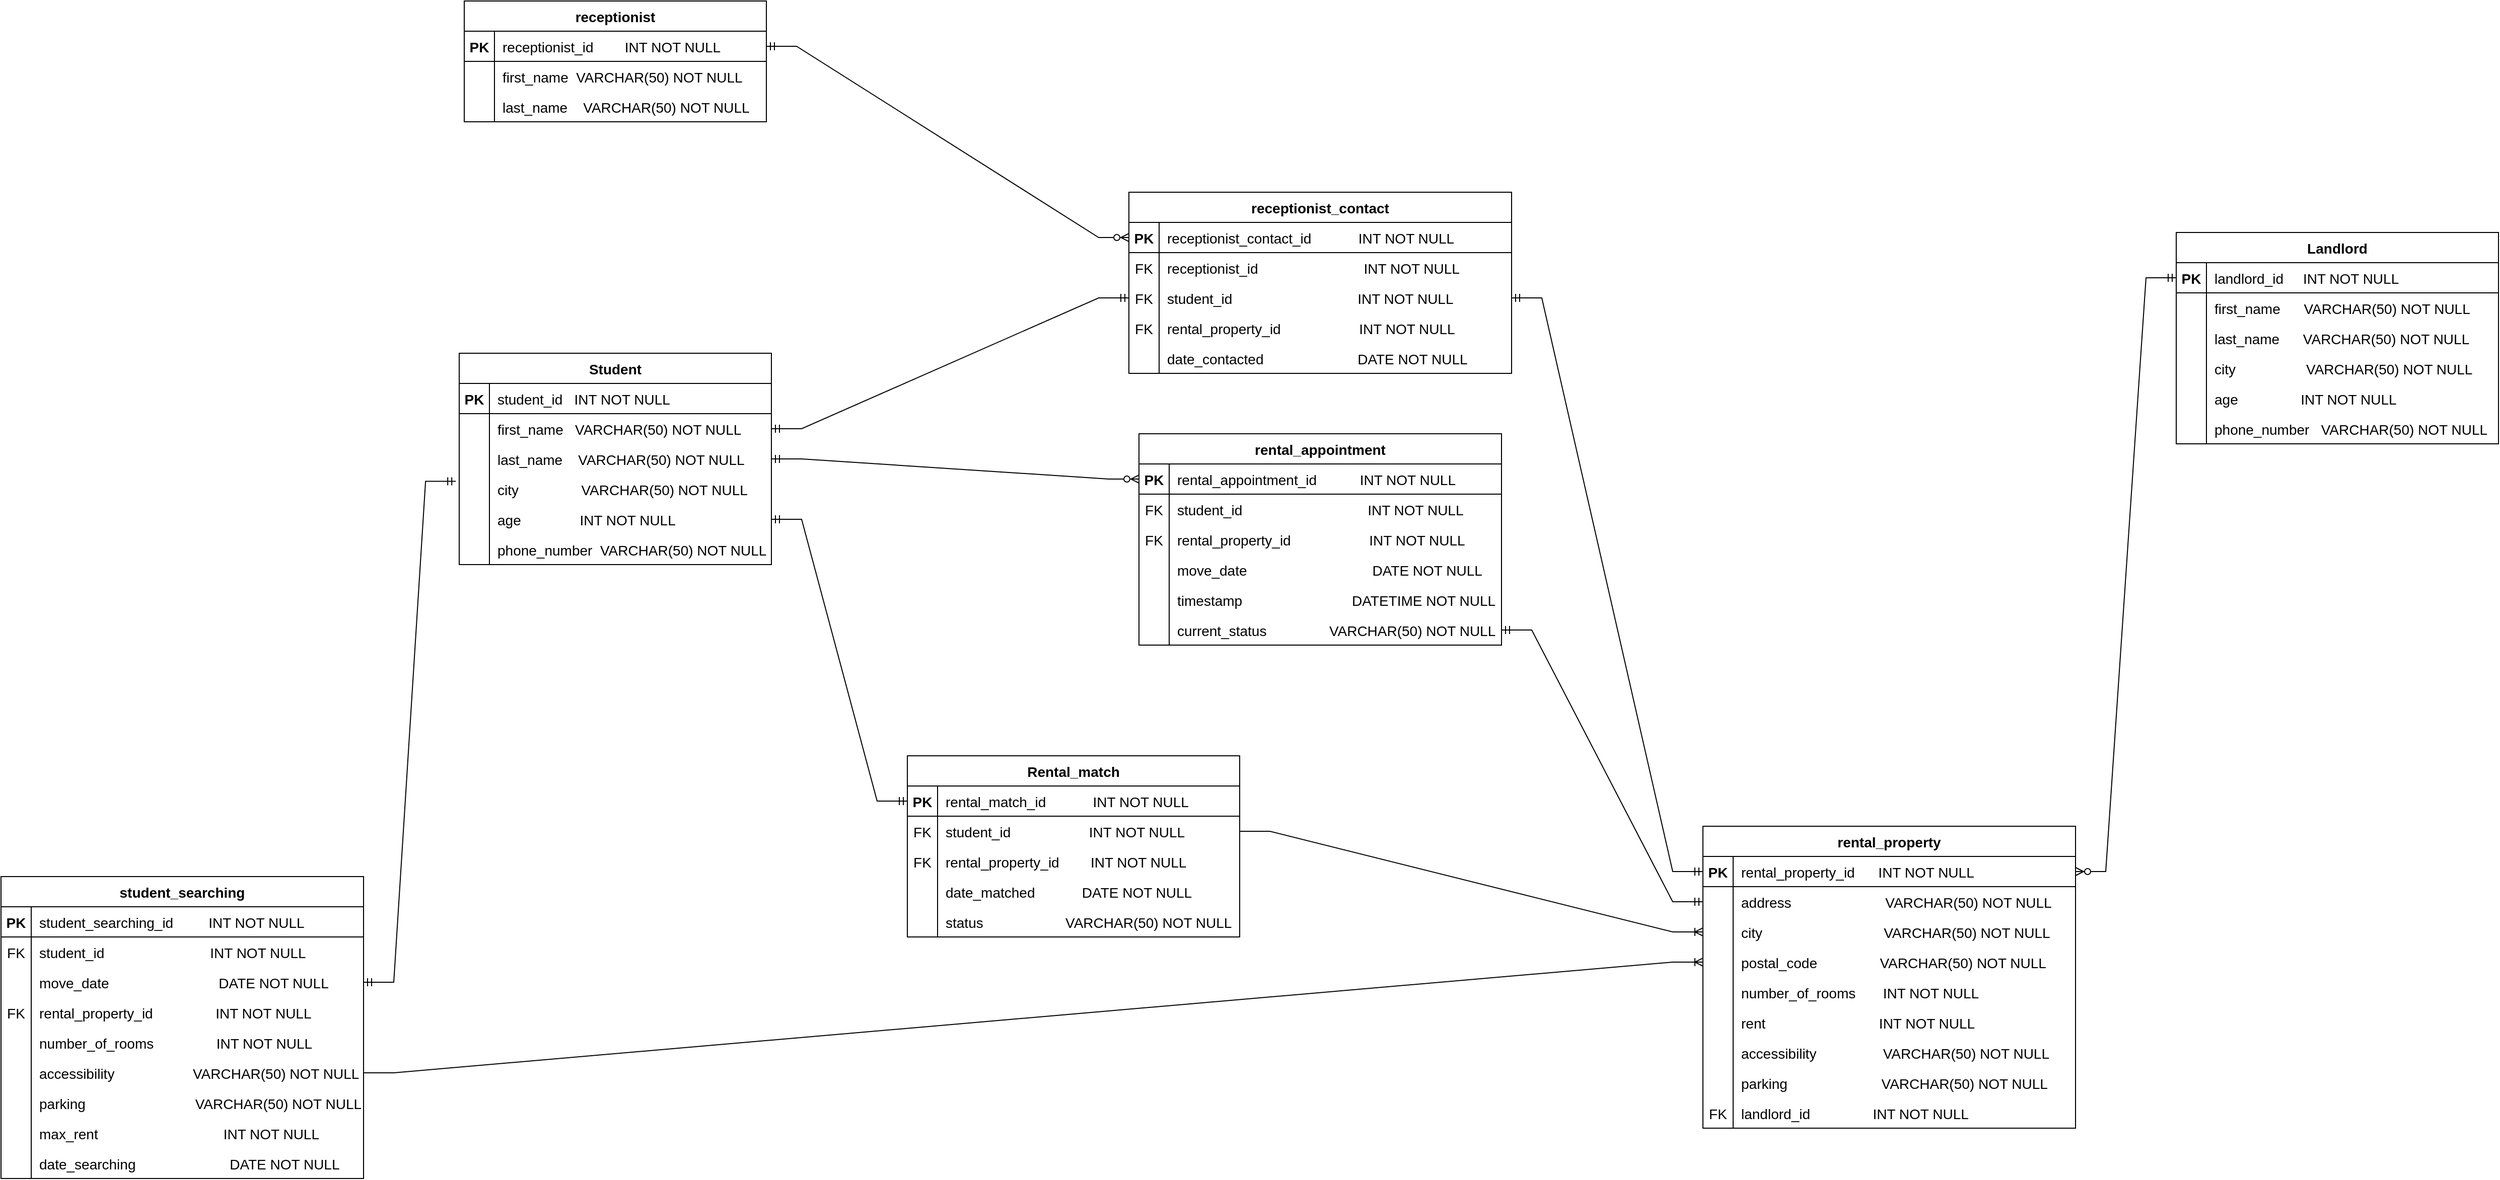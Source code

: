 <mxfile version="20.6.0" type="github">
  <diagram id="fzFdkP5ZeFTCwG1FxZoy" name="Page-1">
    <mxGraphModel dx="2883" dy="646" grid="1" gridSize="10" guides="1" tooltips="1" connect="1" arrows="1" fold="1" page="1" pageScale="1" pageWidth="850" pageHeight="1100" math="0" shadow="0">
      <root>
        <mxCell id="0" />
        <mxCell id="1" parent="0" />
        <mxCell id="blNqjm5hQIWUAVkp0L84-167" value="Student" style="shape=table;startSize=30;container=1;collapsible=1;childLayout=tableLayout;fixedRows=1;rowLines=0;fontStyle=1;align=center;resizeLast=1;fontSize=14;" parent="1" vertex="1">
          <mxGeometry x="-425" y="360" width="310" height="210" as="geometry" />
        </mxCell>
        <mxCell id="blNqjm5hQIWUAVkp0L84-168" value="" style="shape=tableRow;horizontal=0;startSize=0;swimlaneHead=0;swimlaneBody=0;fillColor=none;collapsible=0;dropTarget=0;points=[[0,0.5],[1,0.5]];portConstraint=eastwest;top=0;left=0;right=0;bottom=1;fontSize=14;" parent="blNqjm5hQIWUAVkp0L84-167" vertex="1">
          <mxGeometry y="30" width="310" height="30" as="geometry" />
        </mxCell>
        <mxCell id="blNqjm5hQIWUAVkp0L84-169" value="PK" style="shape=partialRectangle;connectable=0;fillColor=none;top=0;left=0;bottom=0;right=0;fontStyle=1;overflow=hidden;fontSize=14;" parent="blNqjm5hQIWUAVkp0L84-168" vertex="1">
          <mxGeometry width="30" height="30" as="geometry">
            <mxRectangle width="30" height="30" as="alternateBounds" />
          </mxGeometry>
        </mxCell>
        <mxCell id="blNqjm5hQIWUAVkp0L84-170" value="student_id   INT NOT NULL" style="shape=partialRectangle;connectable=0;fillColor=none;top=0;left=0;bottom=0;right=0;align=left;spacingLeft=6;fontStyle=0;overflow=hidden;fontSize=14;" parent="blNqjm5hQIWUAVkp0L84-168" vertex="1">
          <mxGeometry x="30" width="280" height="30" as="geometry">
            <mxRectangle width="280" height="30" as="alternateBounds" />
          </mxGeometry>
        </mxCell>
        <mxCell id="blNqjm5hQIWUAVkp0L84-171" value="" style="shape=tableRow;horizontal=0;startSize=0;swimlaneHead=0;swimlaneBody=0;fillColor=none;collapsible=0;dropTarget=0;points=[[0,0.5],[1,0.5]];portConstraint=eastwest;top=0;left=0;right=0;bottom=0;fontSize=14;" parent="blNqjm5hQIWUAVkp0L84-167" vertex="1">
          <mxGeometry y="60" width="310" height="30" as="geometry" />
        </mxCell>
        <mxCell id="blNqjm5hQIWUAVkp0L84-172" value="" style="shape=partialRectangle;connectable=0;fillColor=none;top=0;left=0;bottom=0;right=0;editable=1;overflow=hidden;fontSize=14;" parent="blNqjm5hQIWUAVkp0L84-171" vertex="1">
          <mxGeometry width="30" height="30" as="geometry">
            <mxRectangle width="30" height="30" as="alternateBounds" />
          </mxGeometry>
        </mxCell>
        <mxCell id="blNqjm5hQIWUAVkp0L84-173" value="first_name   VARCHAR(50) NOT NULL" style="shape=partialRectangle;connectable=0;fillColor=none;top=0;left=0;bottom=0;right=0;align=left;spacingLeft=6;overflow=hidden;fontSize=14;" parent="blNqjm5hQIWUAVkp0L84-171" vertex="1">
          <mxGeometry x="30" width="280" height="30" as="geometry">
            <mxRectangle width="280" height="30" as="alternateBounds" />
          </mxGeometry>
        </mxCell>
        <mxCell id="blNqjm5hQIWUAVkp0L84-174" value="" style="shape=tableRow;horizontal=0;startSize=0;swimlaneHead=0;swimlaneBody=0;fillColor=none;collapsible=0;dropTarget=0;points=[[0,0.5],[1,0.5]];portConstraint=eastwest;top=0;left=0;right=0;bottom=0;fontSize=14;" parent="blNqjm5hQIWUAVkp0L84-167" vertex="1">
          <mxGeometry y="90" width="310" height="30" as="geometry" />
        </mxCell>
        <mxCell id="blNqjm5hQIWUAVkp0L84-175" value="" style="shape=partialRectangle;connectable=0;fillColor=none;top=0;left=0;bottom=0;right=0;editable=1;overflow=hidden;fontSize=14;" parent="blNqjm5hQIWUAVkp0L84-174" vertex="1">
          <mxGeometry width="30" height="30" as="geometry">
            <mxRectangle width="30" height="30" as="alternateBounds" />
          </mxGeometry>
        </mxCell>
        <mxCell id="blNqjm5hQIWUAVkp0L84-176" value="last_name    VARCHAR(50) NOT NULL" style="shape=partialRectangle;connectable=0;fillColor=none;top=0;left=0;bottom=0;right=0;align=left;spacingLeft=6;overflow=hidden;fontSize=14;" parent="blNqjm5hQIWUAVkp0L84-174" vertex="1">
          <mxGeometry x="30" width="280" height="30" as="geometry">
            <mxRectangle width="280" height="30" as="alternateBounds" />
          </mxGeometry>
        </mxCell>
        <mxCell id="blNqjm5hQIWUAVkp0L84-177" value="" style="shape=tableRow;horizontal=0;startSize=0;swimlaneHead=0;swimlaneBody=0;fillColor=none;collapsible=0;dropTarget=0;points=[[0,0.5],[1,0.5]];portConstraint=eastwest;top=0;left=0;right=0;bottom=0;fontSize=14;" parent="blNqjm5hQIWUAVkp0L84-167" vertex="1">
          <mxGeometry y="120" width="310" height="30" as="geometry" />
        </mxCell>
        <mxCell id="blNqjm5hQIWUAVkp0L84-178" value="" style="shape=partialRectangle;connectable=0;fillColor=none;top=0;left=0;bottom=0;right=0;editable=1;overflow=hidden;fontSize=14;" parent="blNqjm5hQIWUAVkp0L84-177" vertex="1">
          <mxGeometry width="30" height="30" as="geometry">
            <mxRectangle width="30" height="30" as="alternateBounds" />
          </mxGeometry>
        </mxCell>
        <mxCell id="blNqjm5hQIWUAVkp0L84-179" value="city                VARCHAR(50) NOT NULL" style="shape=partialRectangle;connectable=0;fillColor=none;top=0;left=0;bottom=0;right=0;align=left;spacingLeft=6;overflow=hidden;fontSize=14;" parent="blNqjm5hQIWUAVkp0L84-177" vertex="1">
          <mxGeometry x="30" width="280" height="30" as="geometry">
            <mxRectangle width="280" height="30" as="alternateBounds" />
          </mxGeometry>
        </mxCell>
        <mxCell id="blNqjm5hQIWUAVkp0L84-180" value="" style="shape=tableRow;horizontal=0;startSize=0;swimlaneHead=0;swimlaneBody=0;fillColor=none;collapsible=0;dropTarget=0;points=[[0,0.5],[1,0.5]];portConstraint=eastwest;top=0;left=0;right=0;bottom=0;fontSize=14;" parent="blNqjm5hQIWUAVkp0L84-167" vertex="1">
          <mxGeometry y="150" width="310" height="30" as="geometry" />
        </mxCell>
        <mxCell id="blNqjm5hQIWUAVkp0L84-181" value="" style="shape=partialRectangle;connectable=0;fillColor=none;top=0;left=0;bottom=0;right=0;editable=1;overflow=hidden;fontSize=14;" parent="blNqjm5hQIWUAVkp0L84-180" vertex="1">
          <mxGeometry width="30" height="30" as="geometry">
            <mxRectangle width="30" height="30" as="alternateBounds" />
          </mxGeometry>
        </mxCell>
        <mxCell id="blNqjm5hQIWUAVkp0L84-182" value="age               INT NOT NULL" style="shape=partialRectangle;connectable=0;fillColor=none;top=0;left=0;bottom=0;right=0;align=left;spacingLeft=6;overflow=hidden;fontSize=14;" parent="blNqjm5hQIWUAVkp0L84-180" vertex="1">
          <mxGeometry x="30" width="280" height="30" as="geometry">
            <mxRectangle width="280" height="30" as="alternateBounds" />
          </mxGeometry>
        </mxCell>
        <mxCell id="blNqjm5hQIWUAVkp0L84-183" value="" style="shape=tableRow;horizontal=0;startSize=0;swimlaneHead=0;swimlaneBody=0;fillColor=none;collapsible=0;dropTarget=0;points=[[0,0.5],[1,0.5]];portConstraint=eastwest;top=0;left=0;right=0;bottom=0;fontSize=14;" parent="blNqjm5hQIWUAVkp0L84-167" vertex="1">
          <mxGeometry y="180" width="310" height="30" as="geometry" />
        </mxCell>
        <mxCell id="blNqjm5hQIWUAVkp0L84-184" value="" style="shape=partialRectangle;connectable=0;fillColor=none;top=0;left=0;bottom=0;right=0;editable=1;overflow=hidden;fontSize=14;" parent="blNqjm5hQIWUAVkp0L84-183" vertex="1">
          <mxGeometry width="30" height="30" as="geometry">
            <mxRectangle width="30" height="30" as="alternateBounds" />
          </mxGeometry>
        </mxCell>
        <mxCell id="blNqjm5hQIWUAVkp0L84-185" value="phone_number  VARCHAR(50) NOT NULL" style="shape=partialRectangle;connectable=0;fillColor=none;top=0;left=0;bottom=0;right=0;align=left;spacingLeft=6;overflow=hidden;fontSize=14;" parent="blNqjm5hQIWUAVkp0L84-183" vertex="1">
          <mxGeometry x="30" width="280" height="30" as="geometry">
            <mxRectangle width="280" height="30" as="alternateBounds" />
          </mxGeometry>
        </mxCell>
        <mxCell id="blNqjm5hQIWUAVkp0L84-186" value="Landlord" style="shape=table;startSize=30;container=1;collapsible=1;childLayout=tableLayout;fixedRows=1;rowLines=0;fontStyle=1;align=center;resizeLast=1;fontSize=14;" parent="1" vertex="1">
          <mxGeometry x="1280" y="240" width="320" height="210" as="geometry" />
        </mxCell>
        <mxCell id="blNqjm5hQIWUAVkp0L84-187" value="" style="shape=tableRow;horizontal=0;startSize=0;swimlaneHead=0;swimlaneBody=0;fillColor=none;collapsible=0;dropTarget=0;points=[[0,0.5],[1,0.5]];portConstraint=eastwest;top=0;left=0;right=0;bottom=1;fontSize=14;" parent="blNqjm5hQIWUAVkp0L84-186" vertex="1">
          <mxGeometry y="30" width="320" height="30" as="geometry" />
        </mxCell>
        <mxCell id="blNqjm5hQIWUAVkp0L84-188" value="PK" style="shape=partialRectangle;connectable=0;fillColor=none;top=0;left=0;bottom=0;right=0;fontStyle=1;overflow=hidden;fontSize=14;" parent="blNqjm5hQIWUAVkp0L84-187" vertex="1">
          <mxGeometry width="30" height="30" as="geometry">
            <mxRectangle width="30" height="30" as="alternateBounds" />
          </mxGeometry>
        </mxCell>
        <mxCell id="blNqjm5hQIWUAVkp0L84-189" value="landlord_id     INT NOT NULL" style="shape=partialRectangle;connectable=0;fillColor=none;top=0;left=0;bottom=0;right=0;align=left;spacingLeft=6;fontStyle=0;overflow=hidden;fontSize=14;" parent="blNqjm5hQIWUAVkp0L84-187" vertex="1">
          <mxGeometry x="30" width="290" height="30" as="geometry">
            <mxRectangle width="290" height="30" as="alternateBounds" />
          </mxGeometry>
        </mxCell>
        <mxCell id="blNqjm5hQIWUAVkp0L84-190" value="" style="shape=tableRow;horizontal=0;startSize=0;swimlaneHead=0;swimlaneBody=0;fillColor=none;collapsible=0;dropTarget=0;points=[[0,0.5],[1,0.5]];portConstraint=eastwest;top=0;left=0;right=0;bottom=0;fontSize=14;" parent="blNqjm5hQIWUAVkp0L84-186" vertex="1">
          <mxGeometry y="60" width="320" height="30" as="geometry" />
        </mxCell>
        <mxCell id="blNqjm5hQIWUAVkp0L84-191" value="" style="shape=partialRectangle;connectable=0;fillColor=none;top=0;left=0;bottom=0;right=0;editable=1;overflow=hidden;fontSize=14;" parent="blNqjm5hQIWUAVkp0L84-190" vertex="1">
          <mxGeometry width="30" height="30" as="geometry">
            <mxRectangle width="30" height="30" as="alternateBounds" />
          </mxGeometry>
        </mxCell>
        <mxCell id="blNqjm5hQIWUAVkp0L84-192" value="first_name      VARCHAR(50) NOT NULL" style="shape=partialRectangle;connectable=0;fillColor=none;top=0;left=0;bottom=0;right=0;align=left;spacingLeft=6;overflow=hidden;fontSize=14;" parent="blNqjm5hQIWUAVkp0L84-190" vertex="1">
          <mxGeometry x="30" width="290" height="30" as="geometry">
            <mxRectangle width="290" height="30" as="alternateBounds" />
          </mxGeometry>
        </mxCell>
        <mxCell id="blNqjm5hQIWUAVkp0L84-193" value="" style="shape=tableRow;horizontal=0;startSize=0;swimlaneHead=0;swimlaneBody=0;fillColor=none;collapsible=0;dropTarget=0;points=[[0,0.5],[1,0.5]];portConstraint=eastwest;top=0;left=0;right=0;bottom=0;fontSize=14;" parent="blNqjm5hQIWUAVkp0L84-186" vertex="1">
          <mxGeometry y="90" width="320" height="30" as="geometry" />
        </mxCell>
        <mxCell id="blNqjm5hQIWUAVkp0L84-194" value="" style="shape=partialRectangle;connectable=0;fillColor=none;top=0;left=0;bottom=0;right=0;editable=1;overflow=hidden;fontSize=14;" parent="blNqjm5hQIWUAVkp0L84-193" vertex="1">
          <mxGeometry width="30" height="30" as="geometry">
            <mxRectangle width="30" height="30" as="alternateBounds" />
          </mxGeometry>
        </mxCell>
        <mxCell id="blNqjm5hQIWUAVkp0L84-195" value="last_name      VARCHAR(50) NOT NULL" style="shape=partialRectangle;connectable=0;fillColor=none;top=0;left=0;bottom=0;right=0;align=left;spacingLeft=6;overflow=hidden;fontSize=14;" parent="blNqjm5hQIWUAVkp0L84-193" vertex="1">
          <mxGeometry x="30" width="290" height="30" as="geometry">
            <mxRectangle width="290" height="30" as="alternateBounds" />
          </mxGeometry>
        </mxCell>
        <mxCell id="blNqjm5hQIWUAVkp0L84-196" value="" style="shape=tableRow;horizontal=0;startSize=0;swimlaneHead=0;swimlaneBody=0;fillColor=none;collapsible=0;dropTarget=0;points=[[0,0.5],[1,0.5]];portConstraint=eastwest;top=0;left=0;right=0;bottom=0;fontSize=14;" parent="blNqjm5hQIWUAVkp0L84-186" vertex="1">
          <mxGeometry y="120" width="320" height="30" as="geometry" />
        </mxCell>
        <mxCell id="blNqjm5hQIWUAVkp0L84-197" value="" style="shape=partialRectangle;connectable=0;fillColor=none;top=0;left=0;bottom=0;right=0;editable=1;overflow=hidden;fontSize=14;" parent="blNqjm5hQIWUAVkp0L84-196" vertex="1">
          <mxGeometry width="30" height="30" as="geometry">
            <mxRectangle width="30" height="30" as="alternateBounds" />
          </mxGeometry>
        </mxCell>
        <mxCell id="blNqjm5hQIWUAVkp0L84-198" value="city                  VARCHAR(50) NOT NULL" style="shape=partialRectangle;connectable=0;fillColor=none;top=0;left=0;bottom=0;right=0;align=left;spacingLeft=6;overflow=hidden;fontSize=14;" parent="blNqjm5hQIWUAVkp0L84-196" vertex="1">
          <mxGeometry x="30" width="290" height="30" as="geometry">
            <mxRectangle width="290" height="30" as="alternateBounds" />
          </mxGeometry>
        </mxCell>
        <mxCell id="blNqjm5hQIWUAVkp0L84-199" value="" style="shape=tableRow;horizontal=0;startSize=0;swimlaneHead=0;swimlaneBody=0;fillColor=none;collapsible=0;dropTarget=0;points=[[0,0.5],[1,0.5]];portConstraint=eastwest;top=0;left=0;right=0;bottom=0;fontSize=14;" parent="blNqjm5hQIWUAVkp0L84-186" vertex="1">
          <mxGeometry y="150" width="320" height="30" as="geometry" />
        </mxCell>
        <mxCell id="blNqjm5hQIWUAVkp0L84-200" value="" style="shape=partialRectangle;connectable=0;fillColor=none;top=0;left=0;bottom=0;right=0;editable=1;overflow=hidden;fontSize=14;" parent="blNqjm5hQIWUAVkp0L84-199" vertex="1">
          <mxGeometry width="30" height="30" as="geometry">
            <mxRectangle width="30" height="30" as="alternateBounds" />
          </mxGeometry>
        </mxCell>
        <mxCell id="blNqjm5hQIWUAVkp0L84-201" value="age                INT NOT NULL" style="shape=partialRectangle;connectable=0;fillColor=none;top=0;left=0;bottom=0;right=0;align=left;spacingLeft=6;overflow=hidden;fontSize=14;" parent="blNqjm5hQIWUAVkp0L84-199" vertex="1">
          <mxGeometry x="30" width="290" height="30" as="geometry">
            <mxRectangle width="290" height="30" as="alternateBounds" />
          </mxGeometry>
        </mxCell>
        <mxCell id="blNqjm5hQIWUAVkp0L84-202" value="" style="shape=tableRow;horizontal=0;startSize=0;swimlaneHead=0;swimlaneBody=0;fillColor=none;collapsible=0;dropTarget=0;points=[[0,0.5],[1,0.5]];portConstraint=eastwest;top=0;left=0;right=0;bottom=0;fontSize=14;" parent="blNqjm5hQIWUAVkp0L84-186" vertex="1">
          <mxGeometry y="180" width="320" height="30" as="geometry" />
        </mxCell>
        <mxCell id="blNqjm5hQIWUAVkp0L84-203" value="" style="shape=partialRectangle;connectable=0;fillColor=none;top=0;left=0;bottom=0;right=0;editable=1;overflow=hidden;fontSize=14;" parent="blNqjm5hQIWUAVkp0L84-202" vertex="1">
          <mxGeometry width="30" height="30" as="geometry">
            <mxRectangle width="30" height="30" as="alternateBounds" />
          </mxGeometry>
        </mxCell>
        <mxCell id="blNqjm5hQIWUAVkp0L84-204" value="phone_number   VARCHAR(50) NOT NULL" style="shape=partialRectangle;connectable=0;fillColor=none;top=0;left=0;bottom=0;right=0;align=left;spacingLeft=6;overflow=hidden;fontSize=14;" parent="blNqjm5hQIWUAVkp0L84-202" vertex="1">
          <mxGeometry x="30" width="290" height="30" as="geometry">
            <mxRectangle width="290" height="30" as="alternateBounds" />
          </mxGeometry>
        </mxCell>
        <mxCell id="blNqjm5hQIWUAVkp0L84-205" value="rental_property" style="shape=table;startSize=30;container=1;collapsible=1;childLayout=tableLayout;fixedRows=1;rowLines=0;fontStyle=1;align=center;resizeLast=1;fontSize=14;" parent="1" vertex="1">
          <mxGeometry x="810" y="830" width="370" height="300" as="geometry" />
        </mxCell>
        <mxCell id="blNqjm5hQIWUAVkp0L84-206" value="" style="shape=tableRow;horizontal=0;startSize=0;swimlaneHead=0;swimlaneBody=0;fillColor=none;collapsible=0;dropTarget=0;points=[[0,0.5],[1,0.5]];portConstraint=eastwest;top=0;left=0;right=0;bottom=1;fontSize=14;" parent="blNqjm5hQIWUAVkp0L84-205" vertex="1">
          <mxGeometry y="30" width="370" height="30" as="geometry" />
        </mxCell>
        <mxCell id="blNqjm5hQIWUAVkp0L84-207" value="PK" style="shape=partialRectangle;connectable=0;fillColor=none;top=0;left=0;bottom=0;right=0;fontStyle=1;overflow=hidden;fontSize=14;" parent="blNqjm5hQIWUAVkp0L84-206" vertex="1">
          <mxGeometry width="30" height="30" as="geometry">
            <mxRectangle width="30" height="30" as="alternateBounds" />
          </mxGeometry>
        </mxCell>
        <mxCell id="blNqjm5hQIWUAVkp0L84-208" value="rental_property_id      INT NOT NULL" style="shape=partialRectangle;connectable=0;fillColor=none;top=0;left=0;bottom=0;right=0;align=left;spacingLeft=6;fontStyle=0;overflow=hidden;fontSize=14;" parent="blNqjm5hQIWUAVkp0L84-206" vertex="1">
          <mxGeometry x="30" width="340" height="30" as="geometry">
            <mxRectangle width="340" height="30" as="alternateBounds" />
          </mxGeometry>
        </mxCell>
        <mxCell id="blNqjm5hQIWUAVkp0L84-209" value="" style="shape=tableRow;horizontal=0;startSize=0;swimlaneHead=0;swimlaneBody=0;fillColor=none;collapsible=0;dropTarget=0;points=[[0,0.5],[1,0.5]];portConstraint=eastwest;top=0;left=0;right=0;bottom=0;fontSize=14;" parent="blNqjm5hQIWUAVkp0L84-205" vertex="1">
          <mxGeometry y="60" width="370" height="30" as="geometry" />
        </mxCell>
        <mxCell id="blNqjm5hQIWUAVkp0L84-210" value="" style="shape=partialRectangle;connectable=0;fillColor=none;top=0;left=0;bottom=0;right=0;editable=1;overflow=hidden;fontSize=14;" parent="blNqjm5hQIWUAVkp0L84-209" vertex="1">
          <mxGeometry width="30" height="30" as="geometry">
            <mxRectangle width="30" height="30" as="alternateBounds" />
          </mxGeometry>
        </mxCell>
        <mxCell id="blNqjm5hQIWUAVkp0L84-211" value="address                        VARCHAR(50) NOT NULL" style="shape=partialRectangle;connectable=0;fillColor=none;top=0;left=0;bottom=0;right=0;align=left;spacingLeft=6;overflow=hidden;fontSize=14;" parent="blNqjm5hQIWUAVkp0L84-209" vertex="1">
          <mxGeometry x="30" width="340" height="30" as="geometry">
            <mxRectangle width="340" height="30" as="alternateBounds" />
          </mxGeometry>
        </mxCell>
        <mxCell id="blNqjm5hQIWUAVkp0L84-212" value="" style="shape=tableRow;horizontal=0;startSize=0;swimlaneHead=0;swimlaneBody=0;fillColor=none;collapsible=0;dropTarget=0;points=[[0,0.5],[1,0.5]];portConstraint=eastwest;top=0;left=0;right=0;bottom=0;fontSize=14;" parent="blNqjm5hQIWUAVkp0L84-205" vertex="1">
          <mxGeometry y="90" width="370" height="30" as="geometry" />
        </mxCell>
        <mxCell id="blNqjm5hQIWUAVkp0L84-213" value="" style="shape=partialRectangle;connectable=0;fillColor=none;top=0;left=0;bottom=0;right=0;editable=1;overflow=hidden;fontSize=14;" parent="blNqjm5hQIWUAVkp0L84-212" vertex="1">
          <mxGeometry width="30" height="30" as="geometry">
            <mxRectangle width="30" height="30" as="alternateBounds" />
          </mxGeometry>
        </mxCell>
        <mxCell id="blNqjm5hQIWUAVkp0L84-214" value="city                               VARCHAR(50) NOT NULL" style="shape=partialRectangle;connectable=0;fillColor=none;top=0;left=0;bottom=0;right=0;align=left;spacingLeft=6;overflow=hidden;fontSize=14;" parent="blNqjm5hQIWUAVkp0L84-212" vertex="1">
          <mxGeometry x="30" width="340" height="30" as="geometry">
            <mxRectangle width="340" height="30" as="alternateBounds" />
          </mxGeometry>
        </mxCell>
        <mxCell id="blNqjm5hQIWUAVkp0L84-215" value="" style="shape=tableRow;horizontal=0;startSize=0;swimlaneHead=0;swimlaneBody=0;fillColor=none;collapsible=0;dropTarget=0;points=[[0,0.5],[1,0.5]];portConstraint=eastwest;top=0;left=0;right=0;bottom=0;fontSize=14;" parent="blNqjm5hQIWUAVkp0L84-205" vertex="1">
          <mxGeometry y="120" width="370" height="30" as="geometry" />
        </mxCell>
        <mxCell id="blNqjm5hQIWUAVkp0L84-216" value="" style="shape=partialRectangle;connectable=0;fillColor=none;top=0;left=0;bottom=0;right=0;editable=1;overflow=hidden;fontSize=14;" parent="blNqjm5hQIWUAVkp0L84-215" vertex="1">
          <mxGeometry width="30" height="30" as="geometry">
            <mxRectangle width="30" height="30" as="alternateBounds" />
          </mxGeometry>
        </mxCell>
        <mxCell id="blNqjm5hQIWUAVkp0L84-217" value="postal_code                VARCHAR(50) NOT NULL" style="shape=partialRectangle;connectable=0;fillColor=none;top=0;left=0;bottom=0;right=0;align=left;spacingLeft=6;overflow=hidden;fontSize=14;" parent="blNqjm5hQIWUAVkp0L84-215" vertex="1">
          <mxGeometry x="30" width="340" height="30" as="geometry">
            <mxRectangle width="340" height="30" as="alternateBounds" />
          </mxGeometry>
        </mxCell>
        <mxCell id="blNqjm5hQIWUAVkp0L84-218" value="" style="shape=tableRow;horizontal=0;startSize=0;swimlaneHead=0;swimlaneBody=0;fillColor=none;collapsible=0;dropTarget=0;points=[[0,0.5],[1,0.5]];portConstraint=eastwest;top=0;left=0;right=0;bottom=0;fontSize=14;" parent="blNqjm5hQIWUAVkp0L84-205" vertex="1">
          <mxGeometry y="150" width="370" height="30" as="geometry" />
        </mxCell>
        <mxCell id="blNqjm5hQIWUAVkp0L84-219" value="" style="shape=partialRectangle;connectable=0;fillColor=none;top=0;left=0;bottom=0;right=0;editable=1;overflow=hidden;fontSize=14;" parent="blNqjm5hQIWUAVkp0L84-218" vertex="1">
          <mxGeometry width="30" height="30" as="geometry">
            <mxRectangle width="30" height="30" as="alternateBounds" />
          </mxGeometry>
        </mxCell>
        <mxCell id="blNqjm5hQIWUAVkp0L84-220" value="number_of_rooms       INT NOT NULL" style="shape=partialRectangle;connectable=0;fillColor=none;top=0;left=0;bottom=0;right=0;align=left;spacingLeft=6;overflow=hidden;fontSize=14;" parent="blNqjm5hQIWUAVkp0L84-218" vertex="1">
          <mxGeometry x="30" width="340" height="30" as="geometry">
            <mxRectangle width="340" height="30" as="alternateBounds" />
          </mxGeometry>
        </mxCell>
        <mxCell id="blNqjm5hQIWUAVkp0L84-221" value="" style="shape=tableRow;horizontal=0;startSize=0;swimlaneHead=0;swimlaneBody=0;fillColor=none;collapsible=0;dropTarget=0;points=[[0,0.5],[1,0.5]];portConstraint=eastwest;top=0;left=0;right=0;bottom=0;fontSize=14;" parent="blNqjm5hQIWUAVkp0L84-205" vertex="1">
          <mxGeometry y="180" width="370" height="30" as="geometry" />
        </mxCell>
        <mxCell id="blNqjm5hQIWUAVkp0L84-222" value="" style="shape=partialRectangle;connectable=0;fillColor=none;top=0;left=0;bottom=0;right=0;editable=1;overflow=hidden;fontSize=14;" parent="blNqjm5hQIWUAVkp0L84-221" vertex="1">
          <mxGeometry width="30" height="30" as="geometry">
            <mxRectangle width="30" height="30" as="alternateBounds" />
          </mxGeometry>
        </mxCell>
        <mxCell id="blNqjm5hQIWUAVkp0L84-223" value="rent                             INT NOT NULL" style="shape=partialRectangle;connectable=0;fillColor=none;top=0;left=0;bottom=0;right=0;align=left;spacingLeft=6;overflow=hidden;fontSize=14;" parent="blNqjm5hQIWUAVkp0L84-221" vertex="1">
          <mxGeometry x="30" width="340" height="30" as="geometry">
            <mxRectangle width="340" height="30" as="alternateBounds" />
          </mxGeometry>
        </mxCell>
        <mxCell id="blNqjm5hQIWUAVkp0L84-224" value="" style="shape=tableRow;horizontal=0;startSize=0;swimlaneHead=0;swimlaneBody=0;fillColor=none;collapsible=0;dropTarget=0;points=[[0,0.5],[1,0.5]];portConstraint=eastwest;top=0;left=0;right=0;bottom=0;fontSize=14;" parent="blNqjm5hQIWUAVkp0L84-205" vertex="1">
          <mxGeometry y="210" width="370" height="30" as="geometry" />
        </mxCell>
        <mxCell id="blNqjm5hQIWUAVkp0L84-225" value="" style="shape=partialRectangle;connectable=0;fillColor=none;top=0;left=0;bottom=0;right=0;editable=1;overflow=hidden;fontSize=14;" parent="blNqjm5hQIWUAVkp0L84-224" vertex="1">
          <mxGeometry width="30" height="30" as="geometry">
            <mxRectangle width="30" height="30" as="alternateBounds" />
          </mxGeometry>
        </mxCell>
        <mxCell id="blNqjm5hQIWUAVkp0L84-226" value="accessibility                 VARCHAR(50) NOT NULL" style="shape=partialRectangle;connectable=0;fillColor=none;top=0;left=0;bottom=0;right=0;align=left;spacingLeft=6;overflow=hidden;fontSize=14;" parent="blNqjm5hQIWUAVkp0L84-224" vertex="1">
          <mxGeometry x="30" width="340" height="30" as="geometry">
            <mxRectangle width="340" height="30" as="alternateBounds" />
          </mxGeometry>
        </mxCell>
        <mxCell id="blNqjm5hQIWUAVkp0L84-227" value="" style="shape=tableRow;horizontal=0;startSize=0;swimlaneHead=0;swimlaneBody=0;fillColor=none;collapsible=0;dropTarget=0;points=[[0,0.5],[1,0.5]];portConstraint=eastwest;top=0;left=0;right=0;bottom=0;fontSize=14;" parent="blNqjm5hQIWUAVkp0L84-205" vertex="1">
          <mxGeometry y="240" width="370" height="30" as="geometry" />
        </mxCell>
        <mxCell id="blNqjm5hQIWUAVkp0L84-228" value="" style="shape=partialRectangle;connectable=0;fillColor=none;top=0;left=0;bottom=0;right=0;editable=1;overflow=hidden;fontSize=14;" parent="blNqjm5hQIWUAVkp0L84-227" vertex="1">
          <mxGeometry width="30" height="30" as="geometry">
            <mxRectangle width="30" height="30" as="alternateBounds" />
          </mxGeometry>
        </mxCell>
        <mxCell id="blNqjm5hQIWUAVkp0L84-229" value="parking                        VARCHAR(50) NOT NULL" style="shape=partialRectangle;connectable=0;fillColor=none;top=0;left=0;bottom=0;right=0;align=left;spacingLeft=6;overflow=hidden;fontSize=14;" parent="blNqjm5hQIWUAVkp0L84-227" vertex="1">
          <mxGeometry x="30" width="340" height="30" as="geometry">
            <mxRectangle width="340" height="30" as="alternateBounds" />
          </mxGeometry>
        </mxCell>
        <mxCell id="blNqjm5hQIWUAVkp0L84-230" value="" style="shape=tableRow;horizontal=0;startSize=0;swimlaneHead=0;swimlaneBody=0;fillColor=none;collapsible=0;dropTarget=0;points=[[0,0.5],[1,0.5]];portConstraint=eastwest;top=0;left=0;right=0;bottom=0;fontSize=14;" parent="blNqjm5hQIWUAVkp0L84-205" vertex="1">
          <mxGeometry y="270" width="370" height="30" as="geometry" />
        </mxCell>
        <mxCell id="blNqjm5hQIWUAVkp0L84-231" value="FK" style="shape=partialRectangle;connectable=0;fillColor=none;top=0;left=0;bottom=0;right=0;editable=1;overflow=hidden;fontSize=14;" parent="blNqjm5hQIWUAVkp0L84-230" vertex="1">
          <mxGeometry width="30" height="30" as="geometry">
            <mxRectangle width="30" height="30" as="alternateBounds" />
          </mxGeometry>
        </mxCell>
        <mxCell id="blNqjm5hQIWUAVkp0L84-232" value="landlord_id                INT NOT NULL" style="shape=partialRectangle;connectable=0;fillColor=none;top=0;left=0;bottom=0;right=0;align=left;spacingLeft=6;overflow=hidden;fontSize=14;" parent="blNqjm5hQIWUAVkp0L84-230" vertex="1">
          <mxGeometry x="30" width="340" height="30" as="geometry">
            <mxRectangle width="340" height="30" as="alternateBounds" />
          </mxGeometry>
        </mxCell>
        <mxCell id="blNqjm5hQIWUAVkp0L84-233" value="student_searching" style="shape=table;startSize=30;container=1;collapsible=1;childLayout=tableLayout;fixedRows=1;rowLines=0;fontStyle=1;align=center;resizeLast=1;fontSize=14;" parent="1" vertex="1">
          <mxGeometry x="-880" y="880" width="360" height="300" as="geometry" />
        </mxCell>
        <mxCell id="blNqjm5hQIWUAVkp0L84-234" value="" style="shape=tableRow;horizontal=0;startSize=0;swimlaneHead=0;swimlaneBody=0;fillColor=none;collapsible=0;dropTarget=0;points=[[0,0.5],[1,0.5]];portConstraint=eastwest;top=0;left=0;right=0;bottom=1;fontSize=14;" parent="blNqjm5hQIWUAVkp0L84-233" vertex="1">
          <mxGeometry y="30" width="360" height="30" as="geometry" />
        </mxCell>
        <mxCell id="blNqjm5hQIWUAVkp0L84-235" value="PK" style="shape=partialRectangle;connectable=0;fillColor=none;top=0;left=0;bottom=0;right=0;fontStyle=1;overflow=hidden;fontSize=14;" parent="blNqjm5hQIWUAVkp0L84-234" vertex="1">
          <mxGeometry width="30" height="30" as="geometry">
            <mxRectangle width="30" height="30" as="alternateBounds" />
          </mxGeometry>
        </mxCell>
        <mxCell id="blNqjm5hQIWUAVkp0L84-236" value="student_searching_id         INT NOT NULL" style="shape=partialRectangle;connectable=0;fillColor=none;top=0;left=0;bottom=0;right=0;align=left;spacingLeft=6;fontStyle=0;overflow=hidden;fontSize=14;" parent="blNqjm5hQIWUAVkp0L84-234" vertex="1">
          <mxGeometry x="30" width="330" height="30" as="geometry">
            <mxRectangle width="330" height="30" as="alternateBounds" />
          </mxGeometry>
        </mxCell>
        <mxCell id="blNqjm5hQIWUAVkp0L84-237" value="" style="shape=tableRow;horizontal=0;startSize=0;swimlaneHead=0;swimlaneBody=0;fillColor=none;collapsible=0;dropTarget=0;points=[[0,0.5],[1,0.5]];portConstraint=eastwest;top=0;left=0;right=0;bottom=0;fontSize=14;" parent="blNqjm5hQIWUAVkp0L84-233" vertex="1">
          <mxGeometry y="60" width="360" height="30" as="geometry" />
        </mxCell>
        <mxCell id="blNqjm5hQIWUAVkp0L84-238" value="FK" style="shape=partialRectangle;connectable=0;fillColor=none;top=0;left=0;bottom=0;right=0;editable=1;overflow=hidden;fontSize=14;" parent="blNqjm5hQIWUAVkp0L84-237" vertex="1">
          <mxGeometry width="30" height="30" as="geometry">
            <mxRectangle width="30" height="30" as="alternateBounds" />
          </mxGeometry>
        </mxCell>
        <mxCell id="blNqjm5hQIWUAVkp0L84-239" value="student_id                           INT NOT NULL" style="shape=partialRectangle;connectable=0;fillColor=none;top=0;left=0;bottom=0;right=0;align=left;spacingLeft=6;overflow=hidden;fontSize=14;" parent="blNqjm5hQIWUAVkp0L84-237" vertex="1">
          <mxGeometry x="30" width="330" height="30" as="geometry">
            <mxRectangle width="330" height="30" as="alternateBounds" />
          </mxGeometry>
        </mxCell>
        <mxCell id="blNqjm5hQIWUAVkp0L84-240" value="" style="shape=tableRow;horizontal=0;startSize=0;swimlaneHead=0;swimlaneBody=0;fillColor=none;collapsible=0;dropTarget=0;points=[[0,0.5],[1,0.5]];portConstraint=eastwest;top=0;left=0;right=0;bottom=0;fontSize=14;" parent="blNqjm5hQIWUAVkp0L84-233" vertex="1">
          <mxGeometry y="90" width="360" height="30" as="geometry" />
        </mxCell>
        <mxCell id="blNqjm5hQIWUAVkp0L84-241" value="" style="shape=partialRectangle;connectable=0;fillColor=none;top=0;left=0;bottom=0;right=0;editable=1;overflow=hidden;fontSize=14;" parent="blNqjm5hQIWUAVkp0L84-240" vertex="1">
          <mxGeometry width="30" height="30" as="geometry">
            <mxRectangle width="30" height="30" as="alternateBounds" />
          </mxGeometry>
        </mxCell>
        <mxCell id="blNqjm5hQIWUAVkp0L84-242" value="move_date                            DATE NOT NULL" style="shape=partialRectangle;connectable=0;fillColor=none;top=0;left=0;bottom=0;right=0;align=left;spacingLeft=6;overflow=hidden;fontSize=14;" parent="blNqjm5hQIWUAVkp0L84-240" vertex="1">
          <mxGeometry x="30" width="330" height="30" as="geometry">
            <mxRectangle width="330" height="30" as="alternateBounds" />
          </mxGeometry>
        </mxCell>
        <mxCell id="blNqjm5hQIWUAVkp0L84-243" value="" style="shape=tableRow;horizontal=0;startSize=0;swimlaneHead=0;swimlaneBody=0;fillColor=none;collapsible=0;dropTarget=0;points=[[0,0.5],[1,0.5]];portConstraint=eastwest;top=0;left=0;right=0;bottom=0;fontSize=14;" parent="blNqjm5hQIWUAVkp0L84-233" vertex="1">
          <mxGeometry y="120" width="360" height="30" as="geometry" />
        </mxCell>
        <mxCell id="blNqjm5hQIWUAVkp0L84-244" value="FK" style="shape=partialRectangle;connectable=0;fillColor=none;top=0;left=0;bottom=0;right=0;editable=1;overflow=hidden;fontSize=14;" parent="blNqjm5hQIWUAVkp0L84-243" vertex="1">
          <mxGeometry width="30" height="30" as="geometry">
            <mxRectangle width="30" height="30" as="alternateBounds" />
          </mxGeometry>
        </mxCell>
        <mxCell id="blNqjm5hQIWUAVkp0L84-245" value="rental_property_id                INT NOT NULL" style="shape=partialRectangle;connectable=0;fillColor=none;top=0;left=0;bottom=0;right=0;align=left;spacingLeft=6;overflow=hidden;fontSize=14;" parent="blNqjm5hQIWUAVkp0L84-243" vertex="1">
          <mxGeometry x="30" width="330" height="30" as="geometry">
            <mxRectangle width="330" height="30" as="alternateBounds" />
          </mxGeometry>
        </mxCell>
        <mxCell id="blNqjm5hQIWUAVkp0L84-246" value="" style="shape=tableRow;horizontal=0;startSize=0;swimlaneHead=0;swimlaneBody=0;fillColor=none;collapsible=0;dropTarget=0;points=[[0,0.5],[1,0.5]];portConstraint=eastwest;top=0;left=0;right=0;bottom=0;fontSize=14;" parent="blNqjm5hQIWUAVkp0L84-233" vertex="1">
          <mxGeometry y="150" width="360" height="30" as="geometry" />
        </mxCell>
        <mxCell id="blNqjm5hQIWUAVkp0L84-247" value="" style="shape=partialRectangle;connectable=0;fillColor=none;top=0;left=0;bottom=0;right=0;editable=1;overflow=hidden;fontSize=14;" parent="blNqjm5hQIWUAVkp0L84-246" vertex="1">
          <mxGeometry width="30" height="30" as="geometry">
            <mxRectangle width="30" height="30" as="alternateBounds" />
          </mxGeometry>
        </mxCell>
        <mxCell id="blNqjm5hQIWUAVkp0L84-248" value="number_of_rooms                INT NOT NULL" style="shape=partialRectangle;connectable=0;fillColor=none;top=0;left=0;bottom=0;right=0;align=left;spacingLeft=6;overflow=hidden;fontSize=14;" parent="blNqjm5hQIWUAVkp0L84-246" vertex="1">
          <mxGeometry x="30" width="330" height="30" as="geometry">
            <mxRectangle width="330" height="30" as="alternateBounds" />
          </mxGeometry>
        </mxCell>
        <mxCell id="blNqjm5hQIWUAVkp0L84-249" value="" style="shape=tableRow;horizontal=0;startSize=0;swimlaneHead=0;swimlaneBody=0;fillColor=none;collapsible=0;dropTarget=0;points=[[0,0.5],[1,0.5]];portConstraint=eastwest;top=0;left=0;right=0;bottom=0;fontSize=14;" parent="blNqjm5hQIWUAVkp0L84-233" vertex="1">
          <mxGeometry y="180" width="360" height="30" as="geometry" />
        </mxCell>
        <mxCell id="blNqjm5hQIWUAVkp0L84-250" value="" style="shape=partialRectangle;connectable=0;fillColor=none;top=0;left=0;bottom=0;right=0;editable=1;overflow=hidden;fontSize=14;" parent="blNqjm5hQIWUAVkp0L84-249" vertex="1">
          <mxGeometry width="30" height="30" as="geometry">
            <mxRectangle width="30" height="30" as="alternateBounds" />
          </mxGeometry>
        </mxCell>
        <mxCell id="blNqjm5hQIWUAVkp0L84-251" value="accessibility                    VARCHAR(50) NOT NULL" style="shape=partialRectangle;connectable=0;fillColor=none;top=0;left=0;bottom=0;right=0;align=left;spacingLeft=6;overflow=hidden;fontSize=14;" parent="blNqjm5hQIWUAVkp0L84-249" vertex="1">
          <mxGeometry x="30" width="330" height="30" as="geometry">
            <mxRectangle width="330" height="30" as="alternateBounds" />
          </mxGeometry>
        </mxCell>
        <mxCell id="blNqjm5hQIWUAVkp0L84-252" value="" style="shape=tableRow;horizontal=0;startSize=0;swimlaneHead=0;swimlaneBody=0;fillColor=none;collapsible=0;dropTarget=0;points=[[0,0.5],[1,0.5]];portConstraint=eastwest;top=0;left=0;right=0;bottom=0;fontSize=14;" parent="blNqjm5hQIWUAVkp0L84-233" vertex="1">
          <mxGeometry y="210" width="360" height="30" as="geometry" />
        </mxCell>
        <mxCell id="blNqjm5hQIWUAVkp0L84-253" value="" style="shape=partialRectangle;connectable=0;fillColor=none;top=0;left=0;bottom=0;right=0;editable=1;overflow=hidden;fontSize=14;" parent="blNqjm5hQIWUAVkp0L84-252" vertex="1">
          <mxGeometry width="30" height="30" as="geometry">
            <mxRectangle width="30" height="30" as="alternateBounds" />
          </mxGeometry>
        </mxCell>
        <mxCell id="blNqjm5hQIWUAVkp0L84-254" value="parking                            VARCHAR(50) NOT NULL" style="shape=partialRectangle;connectable=0;fillColor=none;top=0;left=0;bottom=0;right=0;align=left;spacingLeft=6;overflow=hidden;fontSize=14;" parent="blNqjm5hQIWUAVkp0L84-252" vertex="1">
          <mxGeometry x="30" width="330" height="30" as="geometry">
            <mxRectangle width="330" height="30" as="alternateBounds" />
          </mxGeometry>
        </mxCell>
        <mxCell id="blNqjm5hQIWUAVkp0L84-255" value="" style="shape=tableRow;horizontal=0;startSize=0;swimlaneHead=0;swimlaneBody=0;fillColor=none;collapsible=0;dropTarget=0;points=[[0,0.5],[1,0.5]];portConstraint=eastwest;top=0;left=0;right=0;bottom=0;fontSize=14;" parent="blNqjm5hQIWUAVkp0L84-233" vertex="1">
          <mxGeometry y="240" width="360" height="30" as="geometry" />
        </mxCell>
        <mxCell id="blNqjm5hQIWUAVkp0L84-256" value="" style="shape=partialRectangle;connectable=0;fillColor=none;top=0;left=0;bottom=0;right=0;editable=1;overflow=hidden;fontSize=14;" parent="blNqjm5hQIWUAVkp0L84-255" vertex="1">
          <mxGeometry width="30" height="30" as="geometry">
            <mxRectangle width="30" height="30" as="alternateBounds" />
          </mxGeometry>
        </mxCell>
        <mxCell id="blNqjm5hQIWUAVkp0L84-257" value="max_rent                                INT NOT NULL" style="shape=partialRectangle;connectable=0;fillColor=none;top=0;left=0;bottom=0;right=0;align=left;spacingLeft=6;overflow=hidden;fontSize=14;" parent="blNqjm5hQIWUAVkp0L84-255" vertex="1">
          <mxGeometry x="30" width="330" height="30" as="geometry">
            <mxRectangle width="330" height="30" as="alternateBounds" />
          </mxGeometry>
        </mxCell>
        <mxCell id="blNqjm5hQIWUAVkp0L84-258" value="" style="shape=tableRow;horizontal=0;startSize=0;swimlaneHead=0;swimlaneBody=0;fillColor=none;collapsible=0;dropTarget=0;points=[[0,0.5],[1,0.5]];portConstraint=eastwest;top=0;left=0;right=0;bottom=0;fontSize=14;" parent="blNqjm5hQIWUAVkp0L84-233" vertex="1">
          <mxGeometry y="270" width="360" height="30" as="geometry" />
        </mxCell>
        <mxCell id="blNqjm5hQIWUAVkp0L84-259" value="" style="shape=partialRectangle;connectable=0;fillColor=none;top=0;left=0;bottom=0;right=0;editable=1;overflow=hidden;fontSize=14;" parent="blNqjm5hQIWUAVkp0L84-258" vertex="1">
          <mxGeometry width="30" height="30" as="geometry">
            <mxRectangle width="30" height="30" as="alternateBounds" />
          </mxGeometry>
        </mxCell>
        <mxCell id="blNqjm5hQIWUAVkp0L84-260" value="date_searching                        DATE NOT NULL" style="shape=partialRectangle;connectable=0;fillColor=none;top=0;left=0;bottom=0;right=0;align=left;spacingLeft=6;overflow=hidden;fontSize=14;" parent="blNqjm5hQIWUAVkp0L84-258" vertex="1">
          <mxGeometry x="30" width="330" height="30" as="geometry">
            <mxRectangle width="330" height="30" as="alternateBounds" />
          </mxGeometry>
        </mxCell>
        <mxCell id="blNqjm5hQIWUAVkp0L84-261" value="rental_appointment" style="shape=table;startSize=30;container=1;collapsible=1;childLayout=tableLayout;fixedRows=1;rowLines=0;fontStyle=1;align=center;resizeLast=1;fontSize=14;" parent="1" vertex="1">
          <mxGeometry x="250" y="440" width="360" height="210" as="geometry" />
        </mxCell>
        <mxCell id="blNqjm5hQIWUAVkp0L84-262" value="" style="shape=tableRow;horizontal=0;startSize=0;swimlaneHead=0;swimlaneBody=0;fillColor=none;collapsible=0;dropTarget=0;points=[[0,0.5],[1,0.5]];portConstraint=eastwest;top=0;left=0;right=0;bottom=1;fontSize=14;" parent="blNqjm5hQIWUAVkp0L84-261" vertex="1">
          <mxGeometry y="30" width="360" height="30" as="geometry" />
        </mxCell>
        <mxCell id="blNqjm5hQIWUAVkp0L84-263" value="PK" style="shape=partialRectangle;connectable=0;fillColor=none;top=0;left=0;bottom=0;right=0;fontStyle=1;overflow=hidden;fontSize=14;" parent="blNqjm5hQIWUAVkp0L84-262" vertex="1">
          <mxGeometry width="30" height="30" as="geometry">
            <mxRectangle width="30" height="30" as="alternateBounds" />
          </mxGeometry>
        </mxCell>
        <mxCell id="blNqjm5hQIWUAVkp0L84-264" value="rental_appointment_id           INT NOT NULL" style="shape=partialRectangle;connectable=0;fillColor=none;top=0;left=0;bottom=0;right=0;align=left;spacingLeft=6;fontStyle=0;overflow=hidden;fontSize=14;" parent="blNqjm5hQIWUAVkp0L84-262" vertex="1">
          <mxGeometry x="30" width="330" height="30" as="geometry">
            <mxRectangle width="330" height="30" as="alternateBounds" />
          </mxGeometry>
        </mxCell>
        <mxCell id="blNqjm5hQIWUAVkp0L84-265" value="" style="shape=tableRow;horizontal=0;startSize=0;swimlaneHead=0;swimlaneBody=0;fillColor=none;collapsible=0;dropTarget=0;points=[[0,0.5],[1,0.5]];portConstraint=eastwest;top=0;left=0;right=0;bottom=0;fontSize=14;" parent="blNqjm5hQIWUAVkp0L84-261" vertex="1">
          <mxGeometry y="60" width="360" height="30" as="geometry" />
        </mxCell>
        <mxCell id="blNqjm5hQIWUAVkp0L84-266" value="FK" style="shape=partialRectangle;connectable=0;fillColor=none;top=0;left=0;bottom=0;right=0;editable=1;overflow=hidden;fontSize=14;" parent="blNqjm5hQIWUAVkp0L84-265" vertex="1">
          <mxGeometry width="30" height="30" as="geometry">
            <mxRectangle width="30" height="30" as="alternateBounds" />
          </mxGeometry>
        </mxCell>
        <mxCell id="blNqjm5hQIWUAVkp0L84-267" value="student_id                                INT NOT NULL" style="shape=partialRectangle;connectable=0;fillColor=none;top=0;left=0;bottom=0;right=0;align=left;spacingLeft=6;overflow=hidden;fontSize=14;" parent="blNqjm5hQIWUAVkp0L84-265" vertex="1">
          <mxGeometry x="30" width="330" height="30" as="geometry">
            <mxRectangle width="330" height="30" as="alternateBounds" />
          </mxGeometry>
        </mxCell>
        <mxCell id="blNqjm5hQIWUAVkp0L84-268" value="" style="shape=tableRow;horizontal=0;startSize=0;swimlaneHead=0;swimlaneBody=0;fillColor=none;collapsible=0;dropTarget=0;points=[[0,0.5],[1,0.5]];portConstraint=eastwest;top=0;left=0;right=0;bottom=0;fontSize=14;" parent="blNqjm5hQIWUAVkp0L84-261" vertex="1">
          <mxGeometry y="90" width="360" height="30" as="geometry" />
        </mxCell>
        <mxCell id="blNqjm5hQIWUAVkp0L84-269" value="FK" style="shape=partialRectangle;connectable=0;fillColor=none;top=0;left=0;bottom=0;right=0;editable=1;overflow=hidden;fontSize=14;" parent="blNqjm5hQIWUAVkp0L84-268" vertex="1">
          <mxGeometry width="30" height="30" as="geometry">
            <mxRectangle width="30" height="30" as="alternateBounds" />
          </mxGeometry>
        </mxCell>
        <mxCell id="blNqjm5hQIWUAVkp0L84-270" value="rental_property_id                    INT NOT NULL" style="shape=partialRectangle;connectable=0;fillColor=none;top=0;left=0;bottom=0;right=0;align=left;spacingLeft=6;overflow=hidden;fontSize=14;" parent="blNqjm5hQIWUAVkp0L84-268" vertex="1">
          <mxGeometry x="30" width="330" height="30" as="geometry">
            <mxRectangle width="330" height="30" as="alternateBounds" />
          </mxGeometry>
        </mxCell>
        <mxCell id="blNqjm5hQIWUAVkp0L84-271" value="" style="shape=tableRow;horizontal=0;startSize=0;swimlaneHead=0;swimlaneBody=0;fillColor=none;collapsible=0;dropTarget=0;points=[[0,0.5],[1,0.5]];portConstraint=eastwest;top=0;left=0;right=0;bottom=0;fontSize=14;" parent="blNqjm5hQIWUAVkp0L84-261" vertex="1">
          <mxGeometry y="120" width="360" height="30" as="geometry" />
        </mxCell>
        <mxCell id="blNqjm5hQIWUAVkp0L84-272" value="" style="shape=partialRectangle;connectable=0;fillColor=none;top=0;left=0;bottom=0;right=0;editable=1;overflow=hidden;fontSize=14;" parent="blNqjm5hQIWUAVkp0L84-271" vertex="1">
          <mxGeometry width="30" height="30" as="geometry">
            <mxRectangle width="30" height="30" as="alternateBounds" />
          </mxGeometry>
        </mxCell>
        <mxCell id="blNqjm5hQIWUAVkp0L84-273" value="move_date                                DATE NOT NULL" style="shape=partialRectangle;connectable=0;fillColor=none;top=0;left=0;bottom=0;right=0;align=left;spacingLeft=6;overflow=hidden;fontSize=14;" parent="blNqjm5hQIWUAVkp0L84-271" vertex="1">
          <mxGeometry x="30" width="330" height="30" as="geometry">
            <mxRectangle width="330" height="30" as="alternateBounds" />
          </mxGeometry>
        </mxCell>
        <mxCell id="blNqjm5hQIWUAVkp0L84-274" value="" style="shape=tableRow;horizontal=0;startSize=0;swimlaneHead=0;swimlaneBody=0;fillColor=none;collapsible=0;dropTarget=0;points=[[0,0.5],[1,0.5]];portConstraint=eastwest;top=0;left=0;right=0;bottom=0;fontSize=14;" parent="blNqjm5hQIWUAVkp0L84-261" vertex="1">
          <mxGeometry y="150" width="360" height="30" as="geometry" />
        </mxCell>
        <mxCell id="blNqjm5hQIWUAVkp0L84-275" value="" style="shape=partialRectangle;connectable=0;fillColor=none;top=0;left=0;bottom=0;right=0;editable=1;overflow=hidden;fontSize=14;" parent="blNqjm5hQIWUAVkp0L84-274" vertex="1">
          <mxGeometry width="30" height="30" as="geometry">
            <mxRectangle width="30" height="30" as="alternateBounds" />
          </mxGeometry>
        </mxCell>
        <mxCell id="blNqjm5hQIWUAVkp0L84-276" value="timestamp                            DATETIME NOT NULL" style="shape=partialRectangle;connectable=0;fillColor=none;top=0;left=0;bottom=0;right=0;align=left;spacingLeft=6;overflow=hidden;fontSize=14;" parent="blNqjm5hQIWUAVkp0L84-274" vertex="1">
          <mxGeometry x="30" width="330" height="30" as="geometry">
            <mxRectangle width="330" height="30" as="alternateBounds" />
          </mxGeometry>
        </mxCell>
        <mxCell id="blNqjm5hQIWUAVkp0L84-277" value="" style="shape=tableRow;horizontal=0;startSize=0;swimlaneHead=0;swimlaneBody=0;fillColor=none;collapsible=0;dropTarget=0;points=[[0,0.5],[1,0.5]];portConstraint=eastwest;top=0;left=0;right=0;bottom=0;fontSize=14;" parent="blNqjm5hQIWUAVkp0L84-261" vertex="1">
          <mxGeometry y="180" width="360" height="30" as="geometry" />
        </mxCell>
        <mxCell id="blNqjm5hQIWUAVkp0L84-278" value="" style="shape=partialRectangle;connectable=0;fillColor=none;top=0;left=0;bottom=0;right=0;editable=1;overflow=hidden;fontSize=14;" parent="blNqjm5hQIWUAVkp0L84-277" vertex="1">
          <mxGeometry width="30" height="30" as="geometry">
            <mxRectangle width="30" height="30" as="alternateBounds" />
          </mxGeometry>
        </mxCell>
        <mxCell id="blNqjm5hQIWUAVkp0L84-279" value="current_status                VARCHAR(50) NOT NULL" style="shape=partialRectangle;connectable=0;fillColor=none;top=0;left=0;bottom=0;right=0;align=left;spacingLeft=6;overflow=hidden;fontSize=14;" parent="blNqjm5hQIWUAVkp0L84-277" vertex="1">
          <mxGeometry x="30" width="330" height="30" as="geometry">
            <mxRectangle width="330" height="30" as="alternateBounds" />
          </mxGeometry>
        </mxCell>
        <mxCell id="blNqjm5hQIWUAVkp0L84-280" value="Rental_match" style="shape=table;startSize=30;container=1;collapsible=1;childLayout=tableLayout;fixedRows=1;rowLines=0;fontStyle=1;align=center;resizeLast=1;fontSize=14;" parent="1" vertex="1">
          <mxGeometry x="20" y="760" width="330" height="180" as="geometry" />
        </mxCell>
        <mxCell id="blNqjm5hQIWUAVkp0L84-281" value="" style="shape=tableRow;horizontal=0;startSize=0;swimlaneHead=0;swimlaneBody=0;fillColor=none;collapsible=0;dropTarget=0;points=[[0,0.5],[1,0.5]];portConstraint=eastwest;top=0;left=0;right=0;bottom=1;fontSize=14;" parent="blNqjm5hQIWUAVkp0L84-280" vertex="1">
          <mxGeometry y="30" width="330" height="30" as="geometry" />
        </mxCell>
        <mxCell id="blNqjm5hQIWUAVkp0L84-282" value="PK" style="shape=partialRectangle;connectable=0;fillColor=none;top=0;left=0;bottom=0;right=0;fontStyle=1;overflow=hidden;fontSize=14;" parent="blNqjm5hQIWUAVkp0L84-281" vertex="1">
          <mxGeometry width="30" height="30" as="geometry">
            <mxRectangle width="30" height="30" as="alternateBounds" />
          </mxGeometry>
        </mxCell>
        <mxCell id="blNqjm5hQIWUAVkp0L84-283" value="rental_match_id            INT NOT NULL" style="shape=partialRectangle;connectable=0;fillColor=none;top=0;left=0;bottom=0;right=0;align=left;spacingLeft=6;fontStyle=0;overflow=hidden;fontSize=14;" parent="blNqjm5hQIWUAVkp0L84-281" vertex="1">
          <mxGeometry x="30" width="300" height="30" as="geometry">
            <mxRectangle width="300" height="30" as="alternateBounds" />
          </mxGeometry>
        </mxCell>
        <mxCell id="blNqjm5hQIWUAVkp0L84-284" value="" style="shape=tableRow;horizontal=0;startSize=0;swimlaneHead=0;swimlaneBody=0;fillColor=none;collapsible=0;dropTarget=0;points=[[0,0.5],[1,0.5]];portConstraint=eastwest;top=0;left=0;right=0;bottom=0;fontSize=14;" parent="blNqjm5hQIWUAVkp0L84-280" vertex="1">
          <mxGeometry y="60" width="330" height="30" as="geometry" />
        </mxCell>
        <mxCell id="blNqjm5hQIWUAVkp0L84-285" value="FK" style="shape=partialRectangle;connectable=0;fillColor=none;top=0;left=0;bottom=0;right=0;editable=1;overflow=hidden;fontSize=14;" parent="blNqjm5hQIWUAVkp0L84-284" vertex="1">
          <mxGeometry width="30" height="30" as="geometry">
            <mxRectangle width="30" height="30" as="alternateBounds" />
          </mxGeometry>
        </mxCell>
        <mxCell id="blNqjm5hQIWUAVkp0L84-286" value="student_id                    INT NOT NULL" style="shape=partialRectangle;connectable=0;fillColor=none;top=0;left=0;bottom=0;right=0;align=left;spacingLeft=6;overflow=hidden;fontSize=14;" parent="blNqjm5hQIWUAVkp0L84-284" vertex="1">
          <mxGeometry x="30" width="300" height="30" as="geometry">
            <mxRectangle width="300" height="30" as="alternateBounds" />
          </mxGeometry>
        </mxCell>
        <mxCell id="blNqjm5hQIWUAVkp0L84-287" value="" style="shape=tableRow;horizontal=0;startSize=0;swimlaneHead=0;swimlaneBody=0;fillColor=none;collapsible=0;dropTarget=0;points=[[0,0.5],[1,0.5]];portConstraint=eastwest;top=0;left=0;right=0;bottom=0;fontSize=14;" parent="blNqjm5hQIWUAVkp0L84-280" vertex="1">
          <mxGeometry y="90" width="330" height="30" as="geometry" />
        </mxCell>
        <mxCell id="blNqjm5hQIWUAVkp0L84-288" value="FK" style="shape=partialRectangle;connectable=0;fillColor=none;top=0;left=0;bottom=0;right=0;editable=1;overflow=hidden;fontSize=14;" parent="blNqjm5hQIWUAVkp0L84-287" vertex="1">
          <mxGeometry width="30" height="30" as="geometry">
            <mxRectangle width="30" height="30" as="alternateBounds" />
          </mxGeometry>
        </mxCell>
        <mxCell id="blNqjm5hQIWUAVkp0L84-289" value="rental_property_id        INT NOT NULL" style="shape=partialRectangle;connectable=0;fillColor=none;top=0;left=0;bottom=0;right=0;align=left;spacingLeft=6;overflow=hidden;fontSize=14;" parent="blNqjm5hQIWUAVkp0L84-287" vertex="1">
          <mxGeometry x="30" width="300" height="30" as="geometry">
            <mxRectangle width="300" height="30" as="alternateBounds" />
          </mxGeometry>
        </mxCell>
        <mxCell id="blNqjm5hQIWUAVkp0L84-290" value="" style="shape=tableRow;horizontal=0;startSize=0;swimlaneHead=0;swimlaneBody=0;fillColor=none;collapsible=0;dropTarget=0;points=[[0,0.5],[1,0.5]];portConstraint=eastwest;top=0;left=0;right=0;bottom=0;fontSize=14;" parent="blNqjm5hQIWUAVkp0L84-280" vertex="1">
          <mxGeometry y="120" width="330" height="30" as="geometry" />
        </mxCell>
        <mxCell id="blNqjm5hQIWUAVkp0L84-291" value="" style="shape=partialRectangle;connectable=0;fillColor=none;top=0;left=0;bottom=0;right=0;editable=1;overflow=hidden;fontSize=14;" parent="blNqjm5hQIWUAVkp0L84-290" vertex="1">
          <mxGeometry width="30" height="30" as="geometry">
            <mxRectangle width="30" height="30" as="alternateBounds" />
          </mxGeometry>
        </mxCell>
        <mxCell id="blNqjm5hQIWUAVkp0L84-292" value="date_matched            DATE NOT NULL" style="shape=partialRectangle;connectable=0;fillColor=none;top=0;left=0;bottom=0;right=0;align=left;spacingLeft=6;overflow=hidden;fontSize=14;" parent="blNqjm5hQIWUAVkp0L84-290" vertex="1">
          <mxGeometry x="30" width="300" height="30" as="geometry">
            <mxRectangle width="300" height="30" as="alternateBounds" />
          </mxGeometry>
        </mxCell>
        <mxCell id="blNqjm5hQIWUAVkp0L84-293" value="" style="shape=tableRow;horizontal=0;startSize=0;swimlaneHead=0;swimlaneBody=0;fillColor=none;collapsible=0;dropTarget=0;points=[[0,0.5],[1,0.5]];portConstraint=eastwest;top=0;left=0;right=0;bottom=0;fontSize=14;" parent="blNqjm5hQIWUAVkp0L84-280" vertex="1">
          <mxGeometry y="150" width="330" height="30" as="geometry" />
        </mxCell>
        <mxCell id="blNqjm5hQIWUAVkp0L84-294" value="" style="shape=partialRectangle;connectable=0;fillColor=none;top=0;left=0;bottom=0;right=0;editable=1;overflow=hidden;fontSize=14;" parent="blNqjm5hQIWUAVkp0L84-293" vertex="1">
          <mxGeometry width="30" height="30" as="geometry">
            <mxRectangle width="30" height="30" as="alternateBounds" />
          </mxGeometry>
        </mxCell>
        <mxCell id="blNqjm5hQIWUAVkp0L84-295" value="status                     VARCHAR(50) NOT NULL" style="shape=partialRectangle;connectable=0;fillColor=none;top=0;left=0;bottom=0;right=0;align=left;spacingLeft=6;overflow=hidden;fontSize=14;" parent="blNqjm5hQIWUAVkp0L84-293" vertex="1">
          <mxGeometry x="30" width="300" height="30" as="geometry">
            <mxRectangle width="300" height="30" as="alternateBounds" />
          </mxGeometry>
        </mxCell>
        <mxCell id="blNqjm5hQIWUAVkp0L84-303" value="receptionist" style="shape=table;startSize=30;container=1;collapsible=1;childLayout=tableLayout;fixedRows=1;rowLines=0;fontStyle=1;align=center;resizeLast=1;fontSize=14;" parent="1" vertex="1">
          <mxGeometry x="-420" y="10" width="300" height="120" as="geometry" />
        </mxCell>
        <mxCell id="blNqjm5hQIWUAVkp0L84-304" value="" style="shape=tableRow;horizontal=0;startSize=0;swimlaneHead=0;swimlaneBody=0;fillColor=none;collapsible=0;dropTarget=0;points=[[0,0.5],[1,0.5]];portConstraint=eastwest;top=0;left=0;right=0;bottom=1;fontSize=14;" parent="blNqjm5hQIWUAVkp0L84-303" vertex="1">
          <mxGeometry y="30" width="300" height="30" as="geometry" />
        </mxCell>
        <mxCell id="blNqjm5hQIWUAVkp0L84-305" value="PK" style="shape=partialRectangle;connectable=0;fillColor=none;top=0;left=0;bottom=0;right=0;fontStyle=1;overflow=hidden;fontSize=14;" parent="blNqjm5hQIWUAVkp0L84-304" vertex="1">
          <mxGeometry width="30" height="30" as="geometry">
            <mxRectangle width="30" height="30" as="alternateBounds" />
          </mxGeometry>
        </mxCell>
        <mxCell id="blNqjm5hQIWUAVkp0L84-306" value="receptionist_id        INT NOT NULL" style="shape=partialRectangle;connectable=0;fillColor=none;top=0;left=0;bottom=0;right=0;align=left;spacingLeft=6;fontStyle=0;overflow=hidden;fontSize=14;" parent="blNqjm5hQIWUAVkp0L84-304" vertex="1">
          <mxGeometry x="30" width="270" height="30" as="geometry">
            <mxRectangle width="270" height="30" as="alternateBounds" />
          </mxGeometry>
        </mxCell>
        <mxCell id="blNqjm5hQIWUAVkp0L84-307" value="" style="shape=tableRow;horizontal=0;startSize=0;swimlaneHead=0;swimlaneBody=0;fillColor=none;collapsible=0;dropTarget=0;points=[[0,0.5],[1,0.5]];portConstraint=eastwest;top=0;left=0;right=0;bottom=0;fontSize=14;" parent="blNqjm5hQIWUAVkp0L84-303" vertex="1">
          <mxGeometry y="60" width="300" height="30" as="geometry" />
        </mxCell>
        <mxCell id="blNqjm5hQIWUAVkp0L84-308" value="" style="shape=partialRectangle;connectable=0;fillColor=none;top=0;left=0;bottom=0;right=0;editable=1;overflow=hidden;fontSize=14;" parent="blNqjm5hQIWUAVkp0L84-307" vertex="1">
          <mxGeometry width="30" height="30" as="geometry">
            <mxRectangle width="30" height="30" as="alternateBounds" />
          </mxGeometry>
        </mxCell>
        <mxCell id="blNqjm5hQIWUAVkp0L84-309" value="first_name  VARCHAR(50) NOT NULL" style="shape=partialRectangle;connectable=0;fillColor=none;top=0;left=0;bottom=0;right=0;align=left;spacingLeft=6;overflow=hidden;fontSize=14;" parent="blNqjm5hQIWUAVkp0L84-307" vertex="1">
          <mxGeometry x="30" width="270" height="30" as="geometry">
            <mxRectangle width="270" height="30" as="alternateBounds" />
          </mxGeometry>
        </mxCell>
        <mxCell id="blNqjm5hQIWUAVkp0L84-310" value="" style="shape=tableRow;horizontal=0;startSize=0;swimlaneHead=0;swimlaneBody=0;fillColor=none;collapsible=0;dropTarget=0;points=[[0,0.5],[1,0.5]];portConstraint=eastwest;top=0;left=0;right=0;bottom=0;fontSize=14;" parent="blNqjm5hQIWUAVkp0L84-303" vertex="1">
          <mxGeometry y="90" width="300" height="30" as="geometry" />
        </mxCell>
        <mxCell id="blNqjm5hQIWUAVkp0L84-311" value="" style="shape=partialRectangle;connectable=0;fillColor=none;top=0;left=0;bottom=0;right=0;editable=1;overflow=hidden;fontSize=14;" parent="blNqjm5hQIWUAVkp0L84-310" vertex="1">
          <mxGeometry width="30" height="30" as="geometry">
            <mxRectangle width="30" height="30" as="alternateBounds" />
          </mxGeometry>
        </mxCell>
        <mxCell id="blNqjm5hQIWUAVkp0L84-312" value="last_name    VARCHAR(50) NOT NULL" style="shape=partialRectangle;connectable=0;fillColor=none;top=0;left=0;bottom=0;right=0;align=left;spacingLeft=6;overflow=hidden;fontSize=14;" parent="blNqjm5hQIWUAVkp0L84-310" vertex="1">
          <mxGeometry x="30" width="270" height="30" as="geometry">
            <mxRectangle width="270" height="30" as="alternateBounds" />
          </mxGeometry>
        </mxCell>
        <mxCell id="blNqjm5hQIWUAVkp0L84-313" value="receptionist_contact" style="shape=table;startSize=30;container=1;collapsible=1;childLayout=tableLayout;fixedRows=1;rowLines=0;fontStyle=1;align=center;resizeLast=1;fontSize=14;" parent="1" vertex="1">
          <mxGeometry x="240" y="200" width="380" height="180" as="geometry" />
        </mxCell>
        <mxCell id="blNqjm5hQIWUAVkp0L84-314" value="" style="shape=tableRow;horizontal=0;startSize=0;swimlaneHead=0;swimlaneBody=0;fillColor=none;collapsible=0;dropTarget=0;points=[[0,0.5],[1,0.5]];portConstraint=eastwest;top=0;left=0;right=0;bottom=1;fontSize=14;" parent="blNqjm5hQIWUAVkp0L84-313" vertex="1">
          <mxGeometry y="30" width="380" height="30" as="geometry" />
        </mxCell>
        <mxCell id="blNqjm5hQIWUAVkp0L84-315" value="PK" style="shape=partialRectangle;connectable=0;fillColor=none;top=0;left=0;bottom=0;right=0;fontStyle=1;overflow=hidden;fontSize=14;" parent="blNqjm5hQIWUAVkp0L84-314" vertex="1">
          <mxGeometry width="30" height="30" as="geometry">
            <mxRectangle width="30" height="30" as="alternateBounds" />
          </mxGeometry>
        </mxCell>
        <mxCell id="blNqjm5hQIWUAVkp0L84-316" value="receptionist_contact_id            INT NOT NULL" style="shape=partialRectangle;connectable=0;fillColor=none;top=0;left=0;bottom=0;right=0;align=left;spacingLeft=6;fontStyle=0;overflow=hidden;fontSize=14;" parent="blNqjm5hQIWUAVkp0L84-314" vertex="1">
          <mxGeometry x="30" width="350" height="30" as="geometry">
            <mxRectangle width="350" height="30" as="alternateBounds" />
          </mxGeometry>
        </mxCell>
        <mxCell id="blNqjm5hQIWUAVkp0L84-317" value="" style="shape=tableRow;horizontal=0;startSize=0;swimlaneHead=0;swimlaneBody=0;fillColor=none;collapsible=0;dropTarget=0;points=[[0,0.5],[1,0.5]];portConstraint=eastwest;top=0;left=0;right=0;bottom=0;fontSize=14;" parent="blNqjm5hQIWUAVkp0L84-313" vertex="1">
          <mxGeometry y="60" width="380" height="30" as="geometry" />
        </mxCell>
        <mxCell id="blNqjm5hQIWUAVkp0L84-318" value="FK" style="shape=partialRectangle;connectable=0;fillColor=none;top=0;left=0;bottom=0;right=0;editable=1;overflow=hidden;fontSize=14;" parent="blNqjm5hQIWUAVkp0L84-317" vertex="1">
          <mxGeometry width="30" height="30" as="geometry">
            <mxRectangle width="30" height="30" as="alternateBounds" />
          </mxGeometry>
        </mxCell>
        <mxCell id="blNqjm5hQIWUAVkp0L84-319" value="receptionist_id                           INT NOT NULL" style="shape=partialRectangle;connectable=0;fillColor=none;top=0;left=0;bottom=0;right=0;align=left;spacingLeft=6;overflow=hidden;fontSize=14;" parent="blNqjm5hQIWUAVkp0L84-317" vertex="1">
          <mxGeometry x="30" width="350" height="30" as="geometry">
            <mxRectangle width="350" height="30" as="alternateBounds" />
          </mxGeometry>
        </mxCell>
        <mxCell id="blNqjm5hQIWUAVkp0L84-320" value="" style="shape=tableRow;horizontal=0;startSize=0;swimlaneHead=0;swimlaneBody=0;fillColor=none;collapsible=0;dropTarget=0;points=[[0,0.5],[1,0.5]];portConstraint=eastwest;top=0;left=0;right=0;bottom=0;fontSize=14;" parent="blNqjm5hQIWUAVkp0L84-313" vertex="1">
          <mxGeometry y="90" width="380" height="30" as="geometry" />
        </mxCell>
        <mxCell id="blNqjm5hQIWUAVkp0L84-321" value="FK" style="shape=partialRectangle;connectable=0;fillColor=none;top=0;left=0;bottom=0;right=0;editable=1;overflow=hidden;fontSize=14;" parent="blNqjm5hQIWUAVkp0L84-320" vertex="1">
          <mxGeometry width="30" height="30" as="geometry">
            <mxRectangle width="30" height="30" as="alternateBounds" />
          </mxGeometry>
        </mxCell>
        <mxCell id="blNqjm5hQIWUAVkp0L84-322" value="student_id                                INT NOT NULL" style="shape=partialRectangle;connectable=0;fillColor=none;top=0;left=0;bottom=0;right=0;align=left;spacingLeft=6;overflow=hidden;fontSize=14;" parent="blNqjm5hQIWUAVkp0L84-320" vertex="1">
          <mxGeometry x="30" width="350" height="30" as="geometry">
            <mxRectangle width="350" height="30" as="alternateBounds" />
          </mxGeometry>
        </mxCell>
        <mxCell id="blNqjm5hQIWUAVkp0L84-323" value="" style="shape=tableRow;horizontal=0;startSize=0;swimlaneHead=0;swimlaneBody=0;fillColor=none;collapsible=0;dropTarget=0;points=[[0,0.5],[1,0.5]];portConstraint=eastwest;top=0;left=0;right=0;bottom=0;fontSize=14;" parent="blNqjm5hQIWUAVkp0L84-313" vertex="1">
          <mxGeometry y="120" width="380" height="30" as="geometry" />
        </mxCell>
        <mxCell id="blNqjm5hQIWUAVkp0L84-324" value="FK" style="shape=partialRectangle;connectable=0;fillColor=none;top=0;left=0;bottom=0;right=0;editable=1;overflow=hidden;fontSize=14;" parent="blNqjm5hQIWUAVkp0L84-323" vertex="1">
          <mxGeometry width="30" height="30" as="geometry">
            <mxRectangle width="30" height="30" as="alternateBounds" />
          </mxGeometry>
        </mxCell>
        <mxCell id="blNqjm5hQIWUAVkp0L84-325" value="rental_property_id                    INT NOT NULL" style="shape=partialRectangle;connectable=0;fillColor=none;top=0;left=0;bottom=0;right=0;align=left;spacingLeft=6;overflow=hidden;fontSize=14;" parent="blNqjm5hQIWUAVkp0L84-323" vertex="1">
          <mxGeometry x="30" width="350" height="30" as="geometry">
            <mxRectangle width="350" height="30" as="alternateBounds" />
          </mxGeometry>
        </mxCell>
        <mxCell id="blNqjm5hQIWUAVkp0L84-326" value="" style="shape=tableRow;horizontal=0;startSize=0;swimlaneHead=0;swimlaneBody=0;fillColor=none;collapsible=0;dropTarget=0;points=[[0,0.5],[1,0.5]];portConstraint=eastwest;top=0;left=0;right=0;bottom=0;fontSize=14;" parent="blNqjm5hQIWUAVkp0L84-313" vertex="1">
          <mxGeometry y="150" width="380" height="30" as="geometry" />
        </mxCell>
        <mxCell id="blNqjm5hQIWUAVkp0L84-327" value="" style="shape=partialRectangle;connectable=0;fillColor=none;top=0;left=0;bottom=0;right=0;editable=1;overflow=hidden;fontSize=14;" parent="blNqjm5hQIWUAVkp0L84-326" vertex="1">
          <mxGeometry width="30" height="30" as="geometry">
            <mxRectangle width="30" height="30" as="alternateBounds" />
          </mxGeometry>
        </mxCell>
        <mxCell id="blNqjm5hQIWUAVkp0L84-328" value="date_contacted                        DATE NOT NULL" style="shape=partialRectangle;connectable=0;fillColor=none;top=0;left=0;bottom=0;right=0;align=left;spacingLeft=6;overflow=hidden;fontSize=14;" parent="blNqjm5hQIWUAVkp0L84-326" vertex="1">
          <mxGeometry x="30" width="350" height="30" as="geometry">
            <mxRectangle width="350" height="30" as="alternateBounds" />
          </mxGeometry>
        </mxCell>
        <mxCell id="rNtJUyBVFFTATzUvPMyH-1" value="" style="edgeStyle=entityRelationEdgeStyle;fontSize=12;html=1;endArrow=ERzeroToMany;startArrow=ERmandOne;rounded=0;exitX=1;exitY=0.5;exitDx=0;exitDy=0;entryX=0;entryY=0.5;entryDx=0;entryDy=0;" edge="1" parent="1" source="blNqjm5hQIWUAVkp0L84-304" target="blNqjm5hQIWUAVkp0L84-314">
          <mxGeometry width="100" height="100" relative="1" as="geometry">
            <mxPoint x="220" y="250" as="sourcePoint" />
            <mxPoint x="320" y="150" as="targetPoint" />
          </mxGeometry>
        </mxCell>
        <mxCell id="rNtJUyBVFFTATzUvPMyH-2" value="" style="edgeStyle=entityRelationEdgeStyle;fontSize=12;html=1;endArrow=ERmandOne;startArrow=ERmandOne;rounded=0;exitX=1;exitY=0.5;exitDx=0;exitDy=0;entryX=0;entryY=0.5;entryDx=0;entryDy=0;" edge="1" parent="1" source="blNqjm5hQIWUAVkp0L84-171" target="blNqjm5hQIWUAVkp0L84-320">
          <mxGeometry width="100" height="100" relative="1" as="geometry">
            <mxPoint x="190" y="460" as="sourcePoint" />
            <mxPoint x="290" y="360" as="targetPoint" />
          </mxGeometry>
        </mxCell>
        <mxCell id="rNtJUyBVFFTATzUvPMyH-5" value="" style="edgeStyle=entityRelationEdgeStyle;fontSize=12;html=1;endArrow=ERzeroToMany;startArrow=ERmandOne;rounded=0;exitX=1;exitY=0.5;exitDx=0;exitDy=0;entryX=0;entryY=0.5;entryDx=0;entryDy=0;" edge="1" parent="1" source="blNqjm5hQIWUAVkp0L84-174" target="blNqjm5hQIWUAVkp0L84-262">
          <mxGeometry width="100" height="100" relative="1" as="geometry">
            <mxPoint x="190" y="570" as="sourcePoint" />
            <mxPoint x="290" y="470" as="targetPoint" />
          </mxGeometry>
        </mxCell>
        <mxCell id="rNtJUyBVFFTATzUvPMyH-6" value="" style="edgeStyle=entityRelationEdgeStyle;fontSize=12;html=1;endArrow=ERmandOne;startArrow=ERmandOne;rounded=0;exitX=1;exitY=0.5;exitDx=0;exitDy=0;entryX=0;entryY=0.5;entryDx=0;entryDy=0;" edge="1" parent="1" source="blNqjm5hQIWUAVkp0L84-180" target="blNqjm5hQIWUAVkp0L84-281">
          <mxGeometry width="100" height="100" relative="1" as="geometry">
            <mxPoint x="190" y="870" as="sourcePoint" />
            <mxPoint x="290" y="770" as="targetPoint" />
          </mxGeometry>
        </mxCell>
        <mxCell id="rNtJUyBVFFTATzUvPMyH-7" value="" style="edgeStyle=entityRelationEdgeStyle;fontSize=12;html=1;endArrow=ERmandOne;startArrow=ERmandOne;rounded=0;entryX=-0.011;entryY=0.241;entryDx=0;entryDy=0;entryPerimeter=0;exitX=1;exitY=0.5;exitDx=0;exitDy=0;" edge="1" parent="1" source="blNqjm5hQIWUAVkp0L84-240" target="blNqjm5hQIWUAVkp0L84-177">
          <mxGeometry width="100" height="100" relative="1" as="geometry">
            <mxPoint x="-400" y="1340" as="sourcePoint" />
            <mxPoint x="30" y="690" as="targetPoint" />
          </mxGeometry>
        </mxCell>
        <mxCell id="rNtJUyBVFFTATzUvPMyH-8" value="" style="edgeStyle=entityRelationEdgeStyle;fontSize=12;html=1;endArrow=ERoneToMany;rounded=0;exitX=1;exitY=0.5;exitDx=0;exitDy=0;entryX=0;entryY=0.5;entryDx=0;entryDy=0;" edge="1" parent="1" source="blNqjm5hQIWUAVkp0L84-249" target="blNqjm5hQIWUAVkp0L84-215">
          <mxGeometry width="100" height="100" relative="1" as="geometry">
            <mxPoint x="-160" y="1310" as="sourcePoint" />
            <mxPoint x="-60" y="1210" as="targetPoint" />
          </mxGeometry>
        </mxCell>
        <mxCell id="rNtJUyBVFFTATzUvPMyH-9" value="" style="edgeStyle=entityRelationEdgeStyle;fontSize=12;html=1;endArrow=ERoneToMany;rounded=0;exitX=1;exitY=0.5;exitDx=0;exitDy=0;entryX=0;entryY=0.5;entryDx=0;entryDy=0;" edge="1" parent="1" source="blNqjm5hQIWUAVkp0L84-284" target="blNqjm5hQIWUAVkp0L84-212">
          <mxGeometry width="100" height="100" relative="1" as="geometry">
            <mxPoint x="520" y="990" as="sourcePoint" />
            <mxPoint x="810" y="930" as="targetPoint" />
          </mxGeometry>
        </mxCell>
        <mxCell id="rNtJUyBVFFTATzUvPMyH-10" value="" style="edgeStyle=entityRelationEdgeStyle;fontSize=12;html=1;endArrow=ERmandOne;startArrow=ERmandOne;rounded=0;exitX=1;exitY=0.5;exitDx=0;exitDy=0;entryX=0;entryY=0.25;entryDx=0;entryDy=0;" edge="1" parent="1" source="blNqjm5hQIWUAVkp0L84-277" target="blNqjm5hQIWUAVkp0L84-205">
          <mxGeometry width="100" height="100" relative="1" as="geometry">
            <mxPoint x="520" y="800" as="sourcePoint" />
            <mxPoint x="680" y="980" as="targetPoint" />
          </mxGeometry>
        </mxCell>
        <mxCell id="rNtJUyBVFFTATzUvPMyH-11" value="" style="edgeStyle=entityRelationEdgeStyle;fontSize=12;html=1;endArrow=ERmandOne;startArrow=ERmandOne;rounded=0;entryX=0;entryY=0.5;entryDx=0;entryDy=0;" edge="1" parent="1" source="blNqjm5hQIWUAVkp0L84-320" target="blNqjm5hQIWUAVkp0L84-206">
          <mxGeometry width="100" height="100" relative="1" as="geometry">
            <mxPoint x="940" y="550" as="sourcePoint" />
            <mxPoint x="770" y="880" as="targetPoint" />
          </mxGeometry>
        </mxCell>
        <mxCell id="rNtJUyBVFFTATzUvPMyH-12" value="" style="edgeStyle=entityRelationEdgeStyle;fontSize=12;html=1;endArrow=ERzeroToMany;startArrow=ERmandOne;rounded=0;exitX=0;exitY=0.5;exitDx=0;exitDy=0;entryX=1;entryY=0.5;entryDx=0;entryDy=0;" edge="1" parent="1" source="blNqjm5hQIWUAVkp0L84-187" target="blNqjm5hQIWUAVkp0L84-206">
          <mxGeometry width="100" height="100" relative="1" as="geometry">
            <mxPoint x="1270" y="730" as="sourcePoint" />
            <mxPoint x="1370" y="630" as="targetPoint" />
          </mxGeometry>
        </mxCell>
      </root>
    </mxGraphModel>
  </diagram>
</mxfile>
